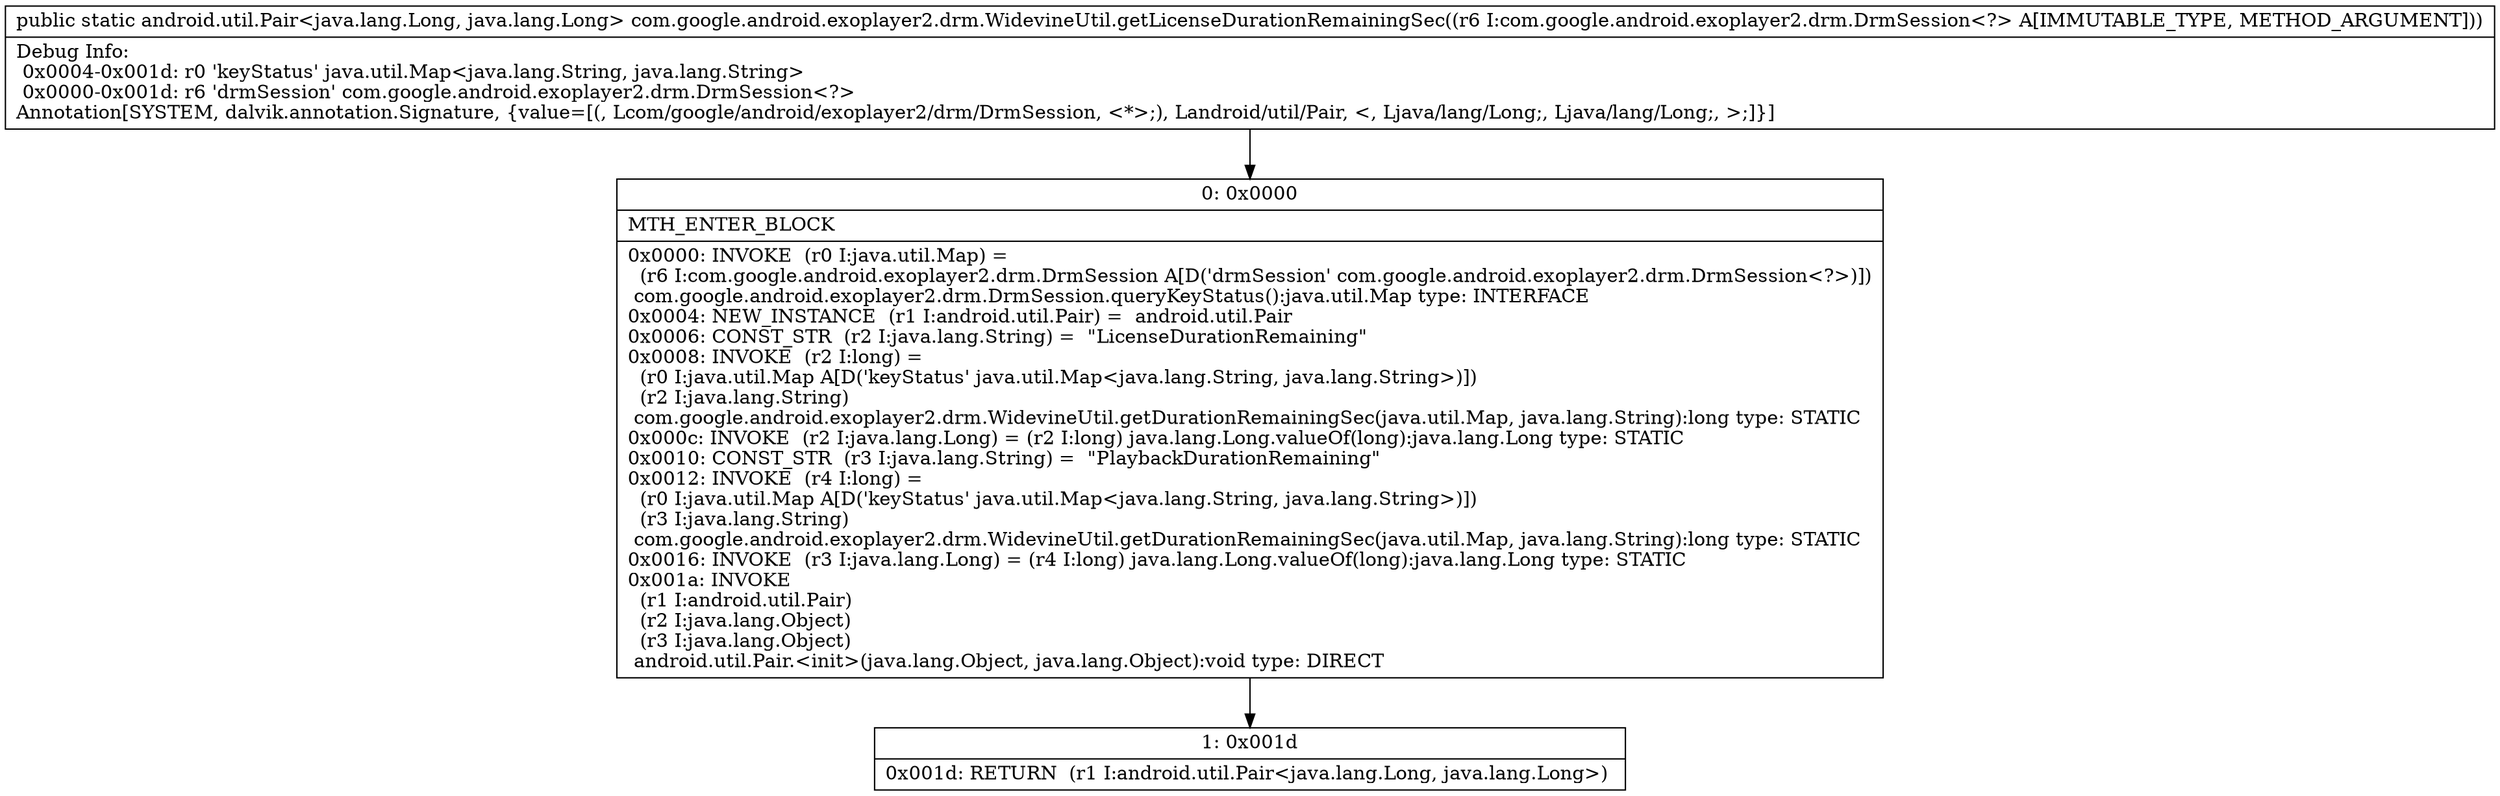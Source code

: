 digraph "CFG forcom.google.android.exoplayer2.drm.WidevineUtil.getLicenseDurationRemainingSec(Lcom\/google\/android\/exoplayer2\/drm\/DrmSession;)Landroid\/util\/Pair;" {
Node_0 [shape=record,label="{0\:\ 0x0000|MTH_ENTER_BLOCK\l|0x0000: INVOKE  (r0 I:java.util.Map) = \l  (r6 I:com.google.android.exoplayer2.drm.DrmSession A[D('drmSession' com.google.android.exoplayer2.drm.DrmSession\<?\>)])\l com.google.android.exoplayer2.drm.DrmSession.queryKeyStatus():java.util.Map type: INTERFACE \l0x0004: NEW_INSTANCE  (r1 I:android.util.Pair) =  android.util.Pair \l0x0006: CONST_STR  (r2 I:java.lang.String) =  \"LicenseDurationRemaining\" \l0x0008: INVOKE  (r2 I:long) = \l  (r0 I:java.util.Map A[D('keyStatus' java.util.Map\<java.lang.String, java.lang.String\>)])\l  (r2 I:java.lang.String)\l com.google.android.exoplayer2.drm.WidevineUtil.getDurationRemainingSec(java.util.Map, java.lang.String):long type: STATIC \l0x000c: INVOKE  (r2 I:java.lang.Long) = (r2 I:long) java.lang.Long.valueOf(long):java.lang.Long type: STATIC \l0x0010: CONST_STR  (r3 I:java.lang.String) =  \"PlaybackDurationRemaining\" \l0x0012: INVOKE  (r4 I:long) = \l  (r0 I:java.util.Map A[D('keyStatus' java.util.Map\<java.lang.String, java.lang.String\>)])\l  (r3 I:java.lang.String)\l com.google.android.exoplayer2.drm.WidevineUtil.getDurationRemainingSec(java.util.Map, java.lang.String):long type: STATIC \l0x0016: INVOKE  (r3 I:java.lang.Long) = (r4 I:long) java.lang.Long.valueOf(long):java.lang.Long type: STATIC \l0x001a: INVOKE  \l  (r1 I:android.util.Pair)\l  (r2 I:java.lang.Object)\l  (r3 I:java.lang.Object)\l android.util.Pair.\<init\>(java.lang.Object, java.lang.Object):void type: DIRECT \l}"];
Node_1 [shape=record,label="{1\:\ 0x001d|0x001d: RETURN  (r1 I:android.util.Pair\<java.lang.Long, java.lang.Long\>) \l}"];
MethodNode[shape=record,label="{public static android.util.Pair\<java.lang.Long, java.lang.Long\> com.google.android.exoplayer2.drm.WidevineUtil.getLicenseDurationRemainingSec((r6 I:com.google.android.exoplayer2.drm.DrmSession\<?\> A[IMMUTABLE_TYPE, METHOD_ARGUMENT]))  | Debug Info:\l  0x0004\-0x001d: r0 'keyStatus' java.util.Map\<java.lang.String, java.lang.String\>\l  0x0000\-0x001d: r6 'drmSession' com.google.android.exoplayer2.drm.DrmSession\<?\>\lAnnotation[SYSTEM, dalvik.annotation.Signature, \{value=[(, Lcom\/google\/android\/exoplayer2\/drm\/DrmSession, \<*\>;), Landroid\/util\/Pair, \<, Ljava\/lang\/Long;, Ljava\/lang\/Long;, \>;]\}]\l}"];
MethodNode -> Node_0;
Node_0 -> Node_1;
}

